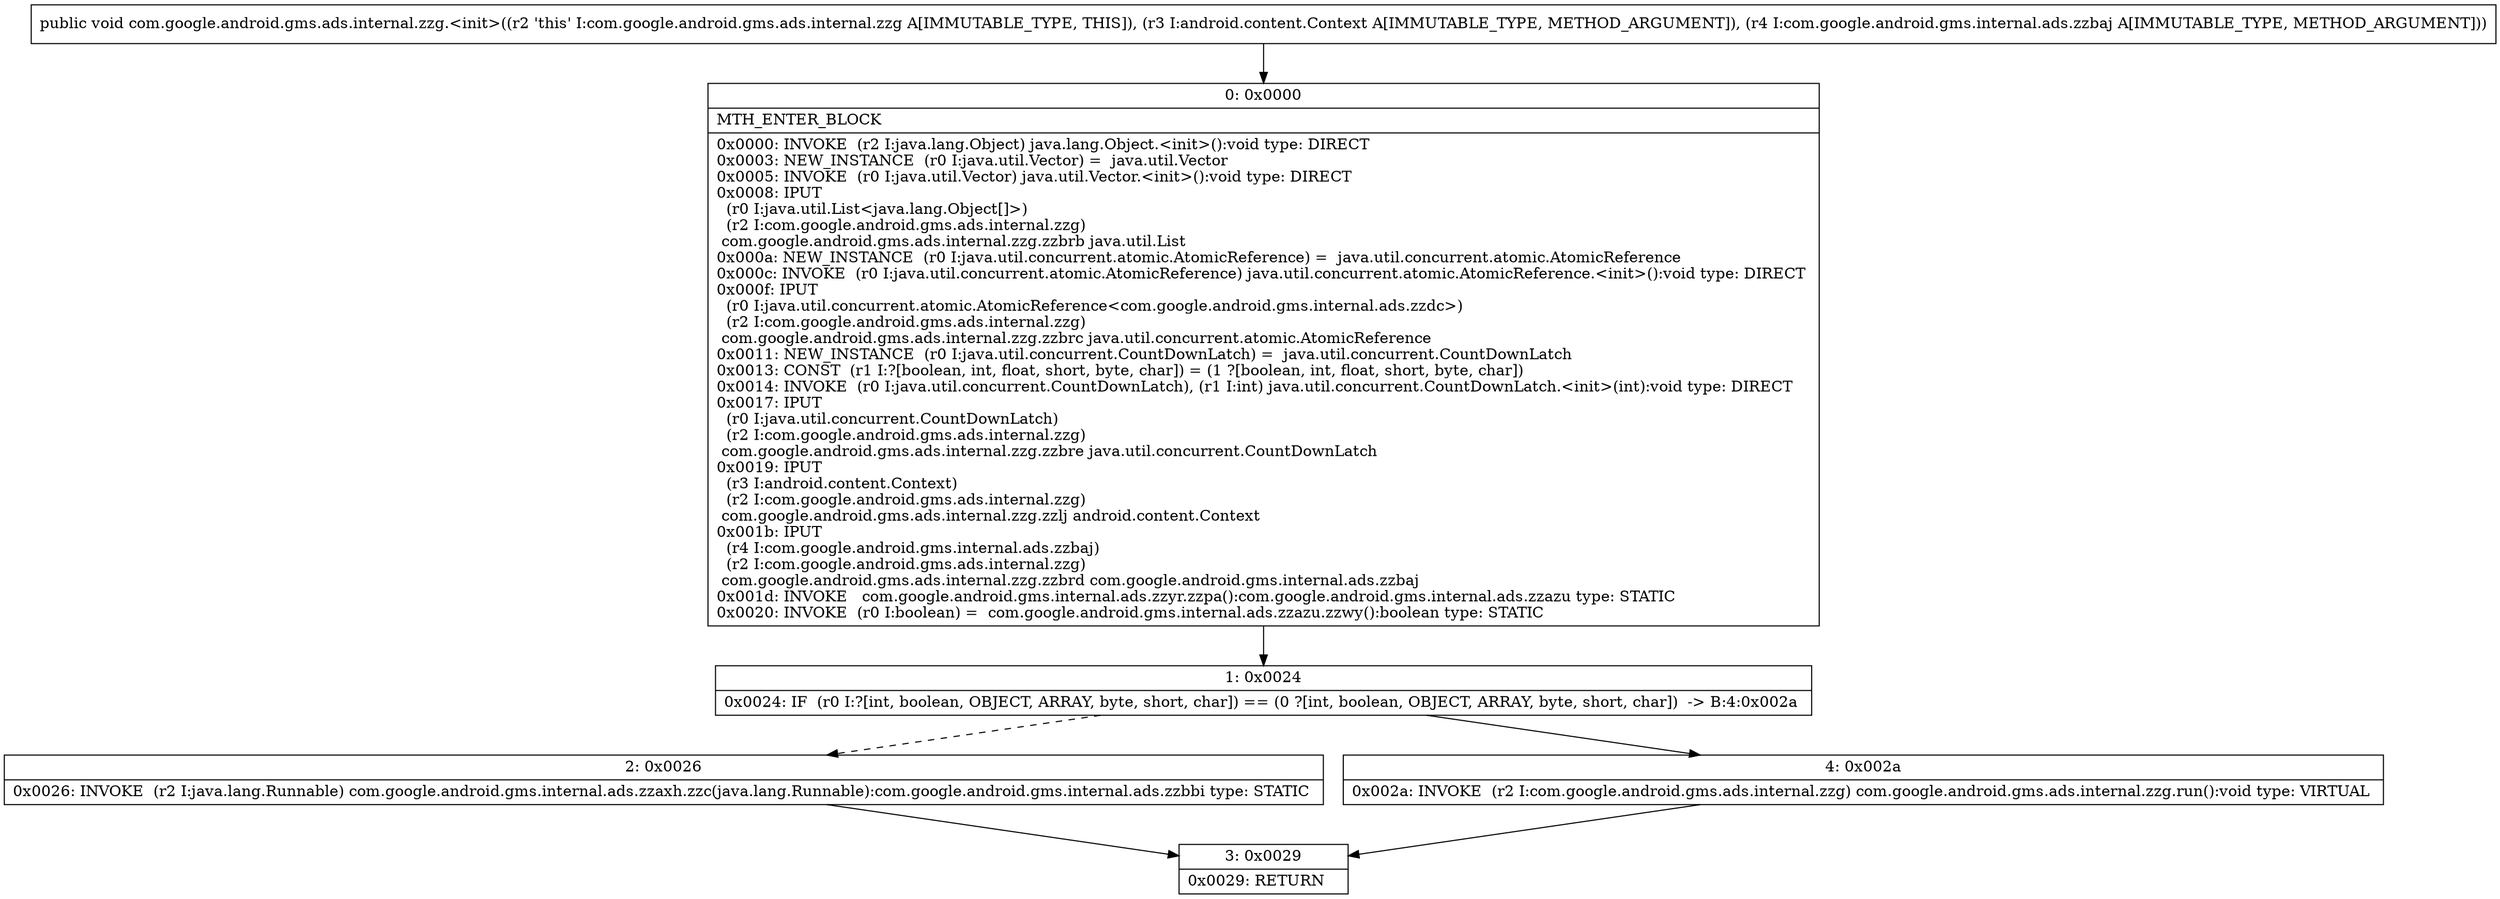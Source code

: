 digraph "CFG forcom.google.android.gms.ads.internal.zzg.\<init\>(Landroid\/content\/Context;Lcom\/google\/android\/gms\/internal\/ads\/zzbaj;)V" {
Node_0 [shape=record,label="{0\:\ 0x0000|MTH_ENTER_BLOCK\l|0x0000: INVOKE  (r2 I:java.lang.Object) java.lang.Object.\<init\>():void type: DIRECT \l0x0003: NEW_INSTANCE  (r0 I:java.util.Vector) =  java.util.Vector \l0x0005: INVOKE  (r0 I:java.util.Vector) java.util.Vector.\<init\>():void type: DIRECT \l0x0008: IPUT  \l  (r0 I:java.util.List\<java.lang.Object[]\>)\l  (r2 I:com.google.android.gms.ads.internal.zzg)\l com.google.android.gms.ads.internal.zzg.zzbrb java.util.List \l0x000a: NEW_INSTANCE  (r0 I:java.util.concurrent.atomic.AtomicReference) =  java.util.concurrent.atomic.AtomicReference \l0x000c: INVOKE  (r0 I:java.util.concurrent.atomic.AtomicReference) java.util.concurrent.atomic.AtomicReference.\<init\>():void type: DIRECT \l0x000f: IPUT  \l  (r0 I:java.util.concurrent.atomic.AtomicReference\<com.google.android.gms.internal.ads.zzdc\>)\l  (r2 I:com.google.android.gms.ads.internal.zzg)\l com.google.android.gms.ads.internal.zzg.zzbrc java.util.concurrent.atomic.AtomicReference \l0x0011: NEW_INSTANCE  (r0 I:java.util.concurrent.CountDownLatch) =  java.util.concurrent.CountDownLatch \l0x0013: CONST  (r1 I:?[boolean, int, float, short, byte, char]) = (1 ?[boolean, int, float, short, byte, char]) \l0x0014: INVOKE  (r0 I:java.util.concurrent.CountDownLatch), (r1 I:int) java.util.concurrent.CountDownLatch.\<init\>(int):void type: DIRECT \l0x0017: IPUT  \l  (r0 I:java.util.concurrent.CountDownLatch)\l  (r2 I:com.google.android.gms.ads.internal.zzg)\l com.google.android.gms.ads.internal.zzg.zzbre java.util.concurrent.CountDownLatch \l0x0019: IPUT  \l  (r3 I:android.content.Context)\l  (r2 I:com.google.android.gms.ads.internal.zzg)\l com.google.android.gms.ads.internal.zzg.zzlj android.content.Context \l0x001b: IPUT  \l  (r4 I:com.google.android.gms.internal.ads.zzbaj)\l  (r2 I:com.google.android.gms.ads.internal.zzg)\l com.google.android.gms.ads.internal.zzg.zzbrd com.google.android.gms.internal.ads.zzbaj \l0x001d: INVOKE   com.google.android.gms.internal.ads.zzyr.zzpa():com.google.android.gms.internal.ads.zzazu type: STATIC \l0x0020: INVOKE  (r0 I:boolean) =  com.google.android.gms.internal.ads.zzazu.zzwy():boolean type: STATIC \l}"];
Node_1 [shape=record,label="{1\:\ 0x0024|0x0024: IF  (r0 I:?[int, boolean, OBJECT, ARRAY, byte, short, char]) == (0 ?[int, boolean, OBJECT, ARRAY, byte, short, char])  \-\> B:4:0x002a \l}"];
Node_2 [shape=record,label="{2\:\ 0x0026|0x0026: INVOKE  (r2 I:java.lang.Runnable) com.google.android.gms.internal.ads.zzaxh.zzc(java.lang.Runnable):com.google.android.gms.internal.ads.zzbbi type: STATIC \l}"];
Node_3 [shape=record,label="{3\:\ 0x0029|0x0029: RETURN   \l}"];
Node_4 [shape=record,label="{4\:\ 0x002a|0x002a: INVOKE  (r2 I:com.google.android.gms.ads.internal.zzg) com.google.android.gms.ads.internal.zzg.run():void type: VIRTUAL \l}"];
MethodNode[shape=record,label="{public void com.google.android.gms.ads.internal.zzg.\<init\>((r2 'this' I:com.google.android.gms.ads.internal.zzg A[IMMUTABLE_TYPE, THIS]), (r3 I:android.content.Context A[IMMUTABLE_TYPE, METHOD_ARGUMENT]), (r4 I:com.google.android.gms.internal.ads.zzbaj A[IMMUTABLE_TYPE, METHOD_ARGUMENT])) }"];
MethodNode -> Node_0;
Node_0 -> Node_1;
Node_1 -> Node_2[style=dashed];
Node_1 -> Node_4;
Node_2 -> Node_3;
Node_4 -> Node_3;
}


